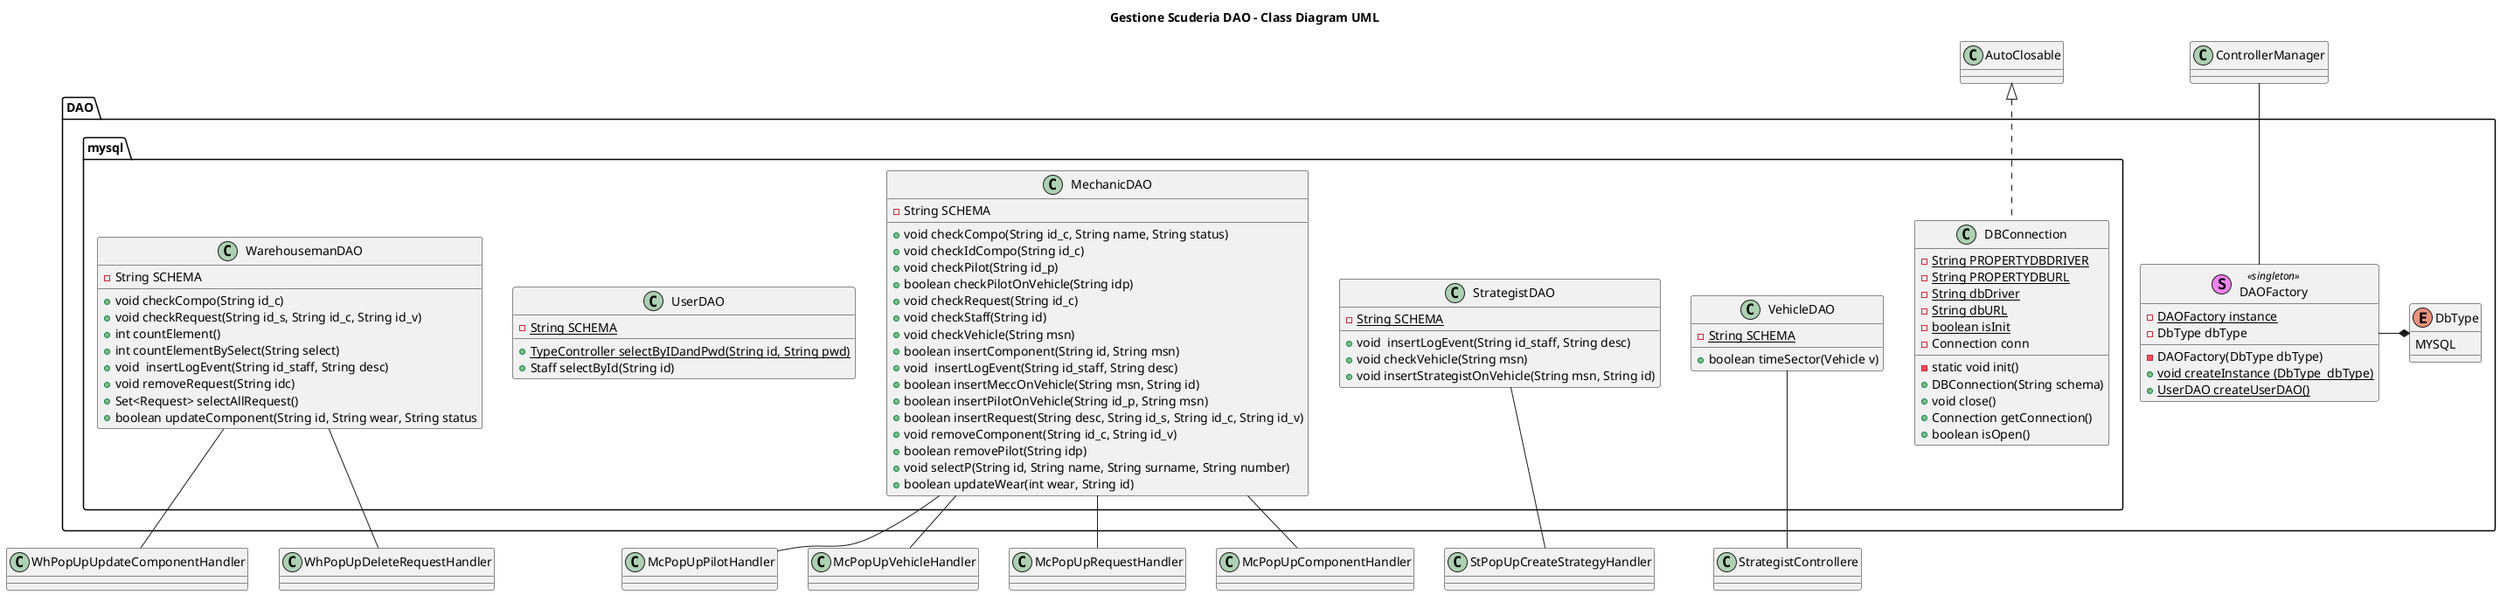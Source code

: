 @startuml

title Gestione Scuderia DAO - Class Diagram UML

package DAO{
  class DAOFactory << (S,Violet) singleton >>{
    - {static} DAOFactory instance 
    - DbType dbType
    - DAOFactory(DbType dbType)
    + {static} void createInstance (DbType  dbType)
    + {static} UserDAO createUserDAO() 
  }

  enum DbType {
    MYSQL
  }
}

package DAO.mysql{
  class DBConnection{
    - {static} String PROPERTYDBDRIVER
    - {static} String PROPERTYDBURL
    - {static} String dbDriver 
    - {static} String dbURL 
    - {static} boolean isInit 
    - Connection conn
    - static void init()
    + DBConnection(String schema)
    + void close()
    + Connection getConnection()
    + boolean isOpen() 
  }
  
  class WarehousemanDAO{
    - String SCHEMA
    + void checkCompo(String id_c)
    + void checkRequest(String id_s, String id_c, String id_v)
    + int countElement()
    + int countElementBySelect(String select)
    + void  insertLogEvent(String id_staff, String desc)
    + void removeRequest(String idc)
    + Set<Request> selectAllRequest()
    + boolean updateComponent(String id, String wear, String status
  }

  class MechanicDAO{
    - String SCHEMA
    + void checkCompo(String id_c, String name, String status)
    + void checkIdCompo(String id_c)
    + void checkPilot(String id_p)
    + boolean checkPilotOnVehicle(String idp)
    + void checkRequest(String id_c)
    + void checkStaff(String id)
    + void checkVehicle(String msn)
    + boolean insertComponent(String id, String msn)
    + void  insertLogEvent(String id_staff, String desc)
    + boolean insertMeccOnVehicle(String msn, String id)
    + boolean insertPilotOnVehicle(String id_p, String msn)
    + boolean insertRequest(String desc, String id_s, String id_c, String id_v)
    + void removeComponent(String id_c, String id_v)
    + boolean removePilot(String idp)
    + void selectP(String id, String name, String surname, String number)
    + boolean updateWear(int wear, String id)
  }

  class StrategistDAO {
    - {static} String SCHEMA
    + void  insertLogEvent(String id_staff, String desc)
    + void checkVehicle(String msn)
    + void insertStrategistOnVehicle(String msn, String id) 
  }

  class UserDAO {
    - {static} String SCHEMA
    + {static} TypeController selectByIDandPwd(String id, String pwd)
    + Staff selectById(String id)
  }
  
  class VehicleDAO {
    - {static} String SCHEMA
    + boolean timeSector(Vehicle v)
  }
}

DAOFactory -* DbType
DBConnection -up.|> AutoClosable
ControllerManager -- DAOFactory

WarehousemanDAO -- WhPopUpUpdateComponentHandler
WarehousemanDAO -- WhPopUpDeleteRequestHandler

MechanicDAO -- McPopUpPilotHandler
MechanicDAO -- McPopUpVehicleHandler
MechanicDAO -- McPopUpRequestHandler
MechanicDAO -- McPopUpComponentHandler

StrategistDAO -- StPopUpCreateStrategyHandler
VehicleDAO -- StrategistControllere

@enduml
